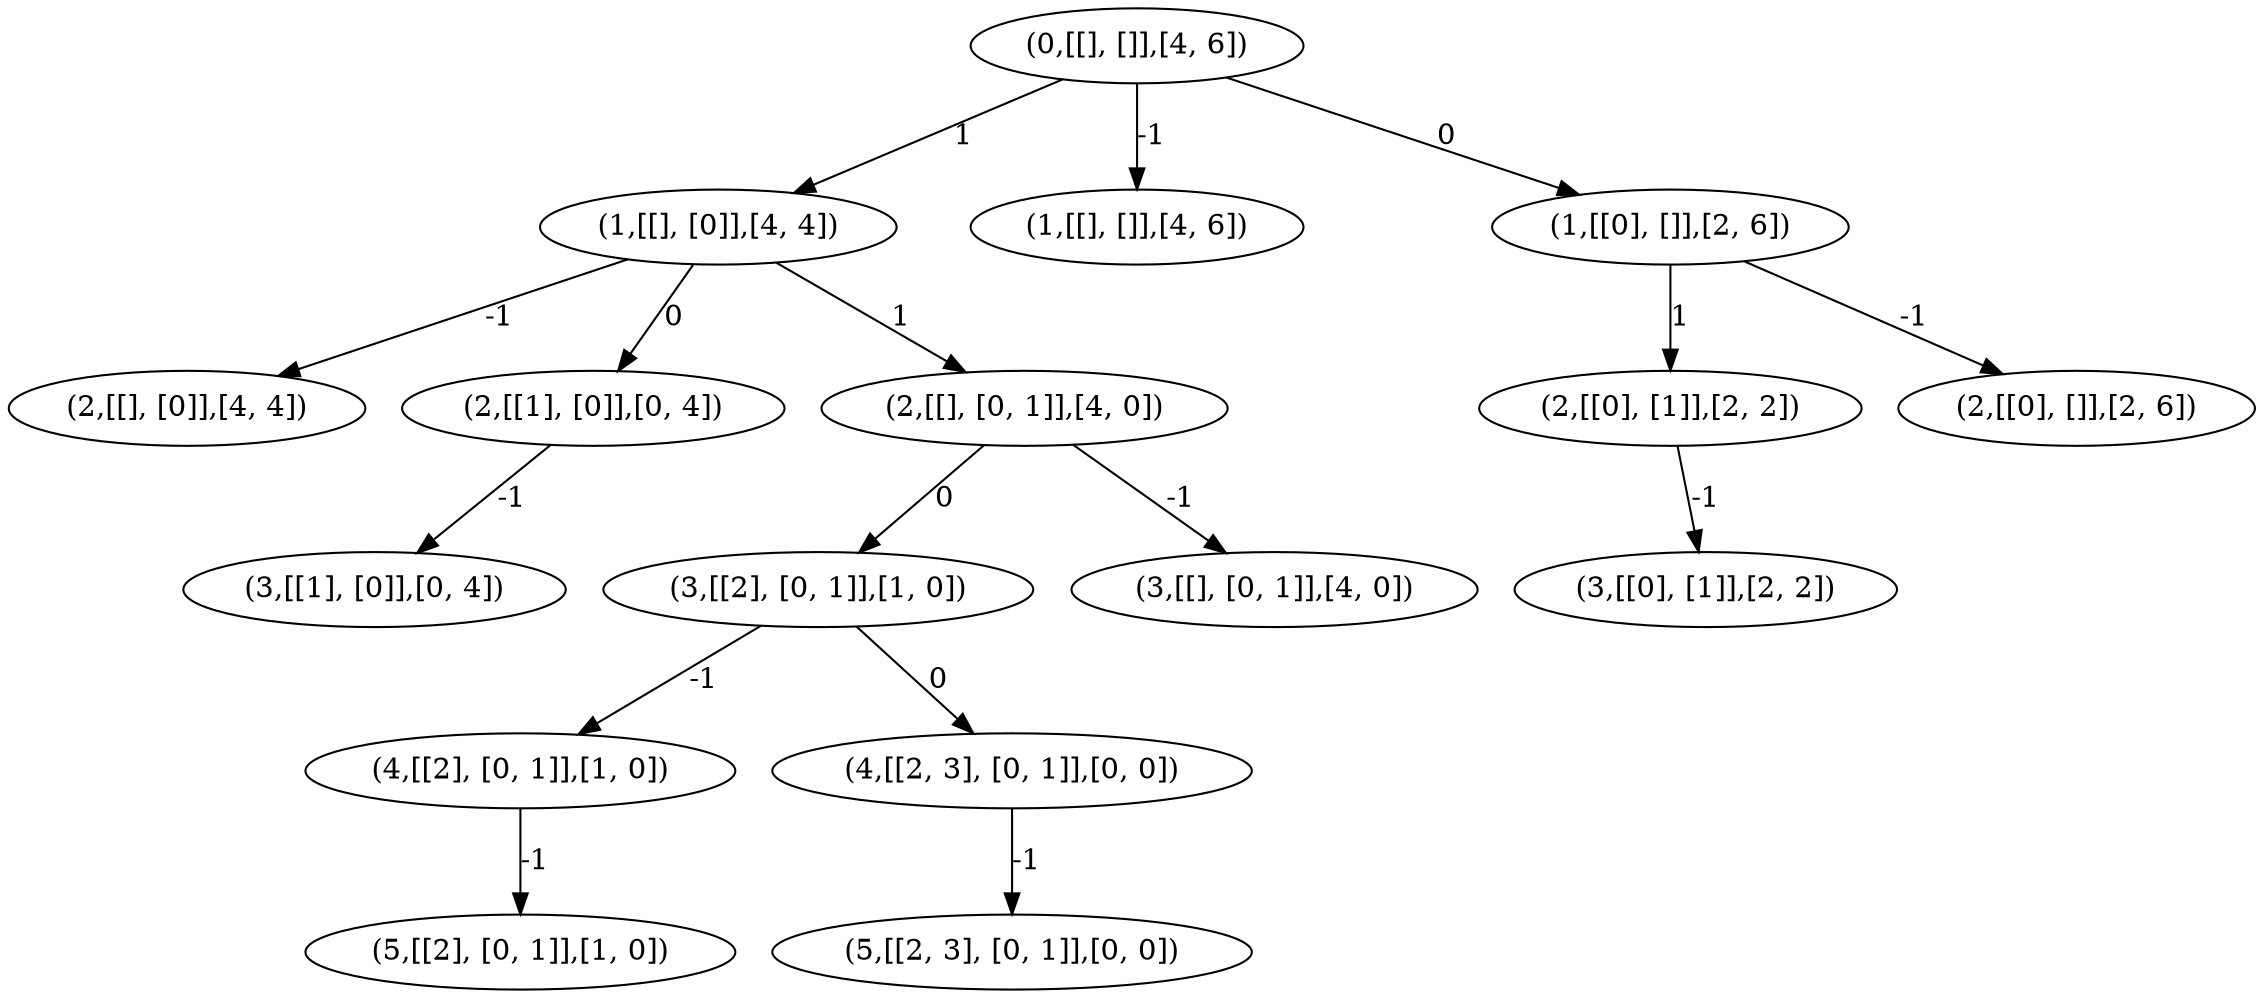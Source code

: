 strict digraph G {
  1 [ label="(1,[[], [0]],[4, 4])" ];
  2 [ label="(2,[[0], [1]],[2, 2])" ];
  3 [ label="(0,[[], []],[4, 6])" ];
  4 [ label="(2,[[], [0]],[4, 4])" ];
  5 [ label="(3,[[0], [1]],[2, 2])" ];
  6 [ label="(1,[[], []],[4, 6])" ];
  7 [ label="(3,[[2], [0, 1]],[1, 0])" ];
  8 [ label="(4,[[2], [0, 1]],[1, 0])" ];
  9 [ label="(1,[[0], []],[2, 6])" ];
  10 [ label="(5,[[2], [0, 1]],[1, 0])" ];
  11 [ label="(2,[[0], []],[2, 6])" ];
  12 [ label="(2,[[1], [0]],[0, 4])" ];
  13 [ label="(3,[[1], [0]],[0, 4])" ];
  14 [ label="(4,[[2, 3], [0, 1]],[0, 0])" ];
  15 [ label="(5,[[2, 3], [0, 1]],[0, 0])" ];
  16 [ label="(2,[[], [0, 1]],[4, 0])" ];
  17 [ label="(3,[[], [0, 1]],[4, 0])" ];
  3 -> 1 [ label="1" ];
  9 -> 2 [ label="1" ];
  1 -> 4 [ label="-1" ];
  2 -> 5 [ label="-1" ];
  3 -> 6 [ label="-1" ];
  16 -> 7 [ label="0" ];
  7 -> 8 [ label="-1" ];
  3 -> 9 [ label="0" ];
  8 -> 10 [ label="-1" ];
  9 -> 11 [ label="-1" ];
  1 -> 12 [ label="0" ];
  12 -> 13 [ label="-1" ];
  7 -> 14 [ label="0" ];
  14 -> 15 [ label="-1" ];
  1 -> 16 [ label="1" ];
  16 -> 17 [ label="-1" ];
}

